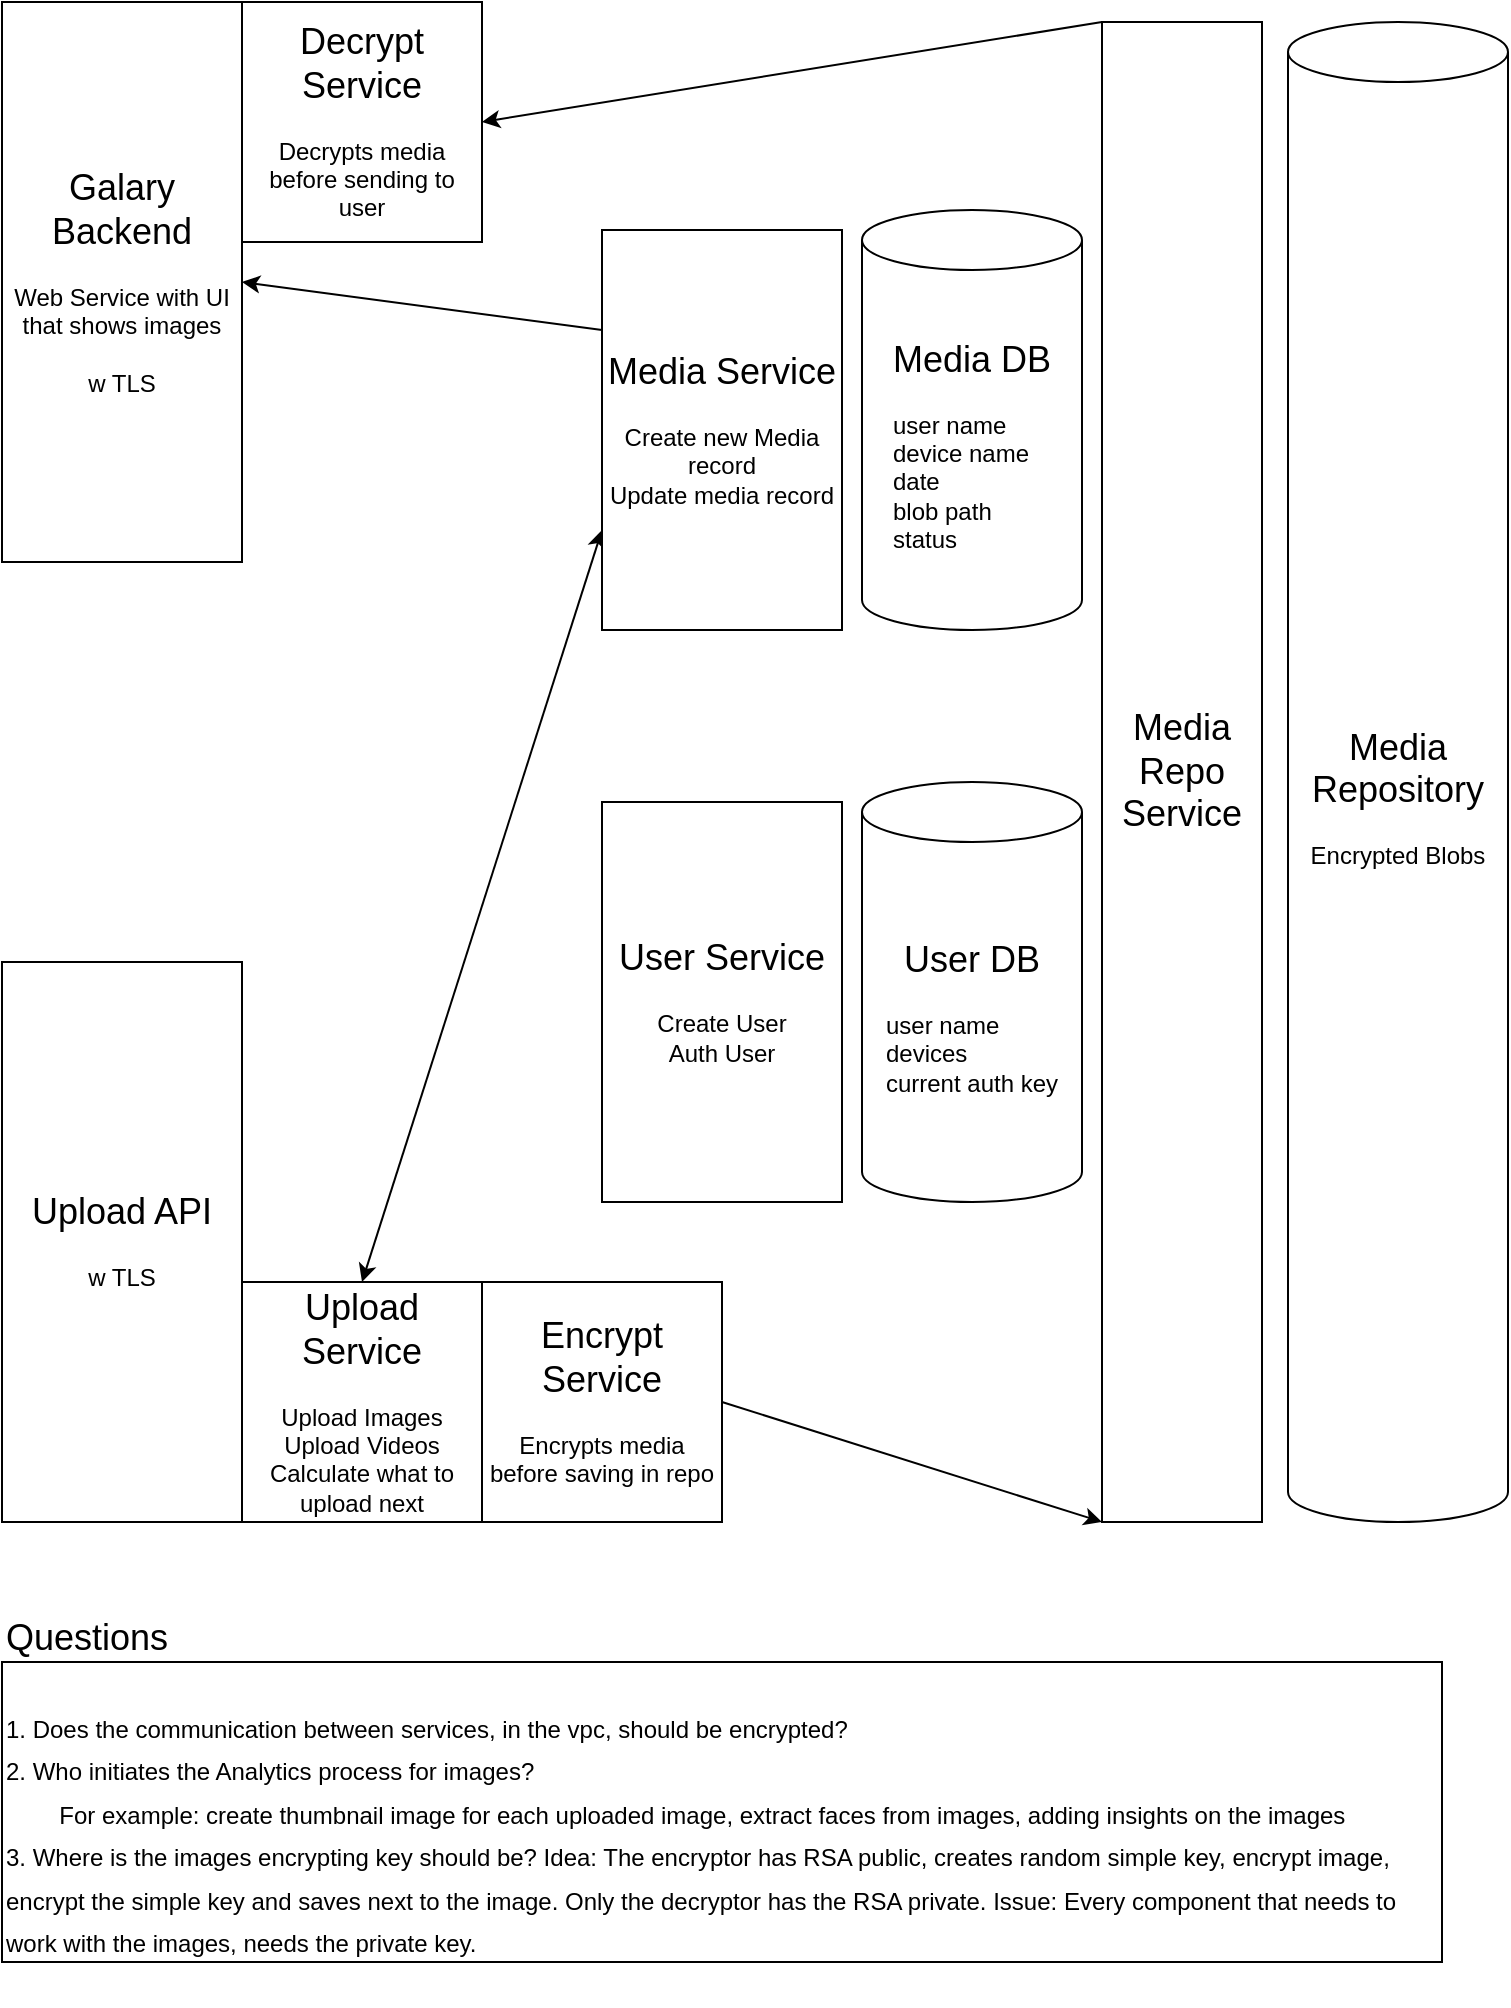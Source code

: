 <mxfile>
    <diagram id="QgL2F35Snk15M9HPcK7Z" name="Page-1">
        <mxGraphModel dx="1621" dy="925" grid="1" gridSize="10" guides="1" tooltips="1" connect="1" arrows="1" fold="1" page="1" pageScale="1" pageWidth="850" pageHeight="1100" math="0" shadow="0">
            <root>
                <mxCell id="0"/>
                <mxCell id="1" parent="0"/>
                <mxCell id="5" value="&lt;span style=&quot;font-size: 18px;&quot;&gt;Upload API&lt;/span&gt;&lt;br&gt;&lt;br&gt;&lt;font style=&quot;font-size: 12px;&quot;&gt;w TLS&lt;/font&gt;" style="rounded=0;whiteSpace=wrap;html=1;" vertex="1" parent="1">
                    <mxGeometry x="80" y="520" width="120" height="280" as="geometry"/>
                </mxCell>
                <mxCell id="6" value="&lt;font style=&quot;font-size: 18px;&quot;&gt;User Service&lt;/font&gt;&lt;br&gt;&lt;br&gt;Create User&lt;br&gt;Auth User" style="rounded=0;whiteSpace=wrap;html=1;" vertex="1" parent="1">
                    <mxGeometry x="380" y="440" width="120" height="200" as="geometry"/>
                </mxCell>
                <mxCell id="7" value="&lt;font style=&quot;font-size: 18px;&quot;&gt;Upload Service&lt;/font&gt;&lt;br&gt;&lt;br&gt;Upload Images&lt;br&gt;Upload Videos&lt;br&gt;Calculate what to upload next" style="rounded=0;whiteSpace=wrap;html=1;" vertex="1" parent="1">
                    <mxGeometry x="200" y="680" width="120" height="120" as="geometry"/>
                </mxCell>
                <mxCell id="9" value="&lt;span style=&quot;font-size: 18px;&quot;&gt;Galary Backend&lt;/span&gt;&lt;br&gt;&lt;br&gt;&lt;font style=&quot;font-size: 12px;&quot;&gt;Web Service with UI that shows images&lt;br&gt;&lt;br&gt;w TLS&lt;br&gt;&lt;/font&gt;" style="rounded=0;whiteSpace=wrap;html=1;" vertex="1" parent="1">
                    <mxGeometry x="80" y="40" width="120" height="280" as="geometry"/>
                </mxCell>
                <mxCell id="10" value="&lt;font style=&quot;&quot;&gt;&lt;span style=&quot;font-size: 18px;&quot;&gt;Media Repository&lt;/span&gt;&lt;br&gt;&lt;br&gt;&lt;font style=&quot;font-size: 12px;&quot;&gt;Encrypted Blobs&lt;/font&gt;&lt;br&gt;&lt;/font&gt;" style="shape=cylinder3;whiteSpace=wrap;html=1;boundedLbl=1;backgroundOutline=1;size=15;fontSize=12;" vertex="1" parent="1">
                    <mxGeometry x="723" y="50" width="110" height="750" as="geometry"/>
                </mxCell>
                <mxCell id="20" style="edgeStyle=none;html=1;exitX=1;exitY=0.5;exitDx=0;exitDy=0;entryX=0;entryY=1;entryDx=0;entryDy=0;fontSize=18;" edge="1" parent="1" source="12" target="18">
                    <mxGeometry relative="1" as="geometry"/>
                </mxCell>
                <mxCell id="12" value="&lt;span style=&quot;font-size: 18px;&quot;&gt;Encrypt Service&lt;/span&gt;&lt;br&gt;&lt;font style=&quot;font-size: 12px;&quot;&gt;&lt;br&gt;Encrypts media before saving in repo&lt;/font&gt;" style="rounded=0;whiteSpace=wrap;html=1;" vertex="1" parent="1">
                    <mxGeometry x="320" y="680" width="120" height="120" as="geometry"/>
                </mxCell>
                <mxCell id="14" style="edgeStyle=none;html=1;exitX=0;exitY=0;exitDx=0;exitDy=0;entryX=1;entryY=0.5;entryDx=0;entryDy=0;fontSize=12;" edge="1" parent="1" source="18" target="13">
                    <mxGeometry relative="1" as="geometry"/>
                </mxCell>
                <mxCell id="13" value="&lt;span style=&quot;font-size: 18px;&quot;&gt;Decrypt Service&lt;/span&gt;&lt;br&gt;&lt;font style=&quot;font-size: 12px;&quot;&gt;&lt;br&gt;Decrypts media before sending to user&lt;/font&gt;" style="rounded=0;whiteSpace=wrap;html=1;" vertex="1" parent="1">
                    <mxGeometry x="200" y="40" width="120" height="120" as="geometry"/>
                </mxCell>
                <mxCell id="16" value="&lt;font style=&quot;&quot;&gt;&lt;span style=&quot;font-size: 18px;&quot;&gt;Media DB&lt;/span&gt;&lt;br&gt;&lt;font style=&quot;font-size: 12px;&quot;&gt;&lt;br&gt;&lt;div style=&quot;text-align: left;&quot;&gt;&lt;span style=&quot;background-color: initial;&quot;&gt;user name&lt;/span&gt;&lt;/div&gt;&lt;div style=&quot;text-align: left;&quot;&gt;&lt;span style=&quot;background-color: initial;&quot;&gt;device name&lt;/span&gt;&lt;/div&gt;&lt;div style=&quot;text-align: left;&quot;&gt;&lt;span style=&quot;background-color: initial;&quot;&gt;date&lt;/span&gt;&lt;/div&gt;&lt;div style=&quot;text-align: left;&quot;&gt;&lt;span style=&quot;background-color: initial;&quot;&gt;blob path&lt;/span&gt;&lt;/div&gt;&lt;div style=&quot;text-align: left;&quot;&gt;&lt;span style=&quot;background-color: initial;&quot;&gt;status&lt;/span&gt;&lt;/div&gt;&lt;/font&gt;&lt;/font&gt;" style="shape=cylinder3;whiteSpace=wrap;html=1;boundedLbl=1;backgroundOutline=1;size=15;fontSize=12;" vertex="1" parent="1">
                    <mxGeometry x="510" y="144" width="110" height="210" as="geometry"/>
                </mxCell>
                <mxCell id="17" value="&lt;font style=&quot;&quot;&gt;&lt;span style=&quot;font-size: 18px;&quot;&gt;User DB&lt;/span&gt;&lt;br&gt;&lt;br&gt;&lt;div style=&quot;text-align: left;&quot;&gt;&lt;span style=&quot;background-color: initial;&quot;&gt;user name&lt;/span&gt;&lt;/div&gt;&lt;font style=&quot;font-size: 12px;&quot;&gt;&lt;div style=&quot;text-align: left;&quot;&gt;&lt;span style=&quot;background-color: initial;&quot;&gt;devices&lt;/span&gt;&lt;/div&gt;&lt;div style=&quot;text-align: left;&quot;&gt;&lt;span style=&quot;background-color: initial;&quot;&gt;current auth key&lt;/span&gt;&lt;/div&gt;&lt;/font&gt;&lt;/font&gt;" style="shape=cylinder3;whiteSpace=wrap;html=1;boundedLbl=1;backgroundOutline=1;size=15;fontSize=12;" vertex="1" parent="1">
                    <mxGeometry x="510" y="430" width="110" height="210" as="geometry"/>
                </mxCell>
                <mxCell id="18" value="&lt;font style=&quot;font-size: 18px;&quot;&gt;Media Repo Service&lt;/font&gt;" style="rounded=0;whiteSpace=wrap;html=1;fontSize=12;" vertex="1" parent="1">
                    <mxGeometry x="630" y="50" width="80" height="750" as="geometry"/>
                </mxCell>
                <mxCell id="21" style="html=1;exitX=0;exitY=0.25;exitDx=0;exitDy=0;entryX=1;entryY=0.5;entryDx=0;entryDy=0;fontSize=18;" edge="1" parent="1" source="19" target="9">
                    <mxGeometry relative="1" as="geometry"/>
                </mxCell>
                <mxCell id="22" style="edgeStyle=none;html=1;exitX=0;exitY=0.75;exitDx=0;exitDy=0;entryX=0.5;entryY=0;entryDx=0;entryDy=0;fontSize=18;startArrow=classic;startFill=1;" edge="1" parent="1" source="19" target="7">
                    <mxGeometry relative="1" as="geometry"/>
                </mxCell>
                <mxCell id="19" value="&lt;font style=&quot;font-size: 18px;&quot;&gt;Media Service&lt;/font&gt;&lt;br&gt;&lt;br&gt;Create new Media record&lt;br&gt;Update media record" style="rounded=0;whiteSpace=wrap;html=1;" vertex="1" parent="1">
                    <mxGeometry x="380" y="154" width="120" height="200" as="geometry"/>
                </mxCell>
                <mxCell id="24" value="Questions&lt;br&gt;&lt;br&gt;&lt;font style=&quot;font-size: 12px;&quot;&gt;1. Does the communication between services, in the vpc, should be encrypted?&lt;br&gt;2. Who initiates the Analytics process for images?&lt;br&gt;&lt;span style=&quot;white-space: pre;&quot;&gt;&#9;&lt;/span&gt;For example: create thumbnail image for each uploaded image, extract faces from images, adding insights on the images&lt;br&gt;&lt;/font&gt;&lt;font style=&quot;font-size: 12px;&quot;&gt;3. Where is the images encrypting key should be? Idea: The encryptor has RSA public, creates random simple key, encrypt image, encrypt the simple key and saves next to the image. Only the decryptor has the RSA private. Issue: Every component that needs to work with the images, needs the private key.&lt;/font&gt;&lt;br&gt;&lt;span style=&quot;white-space: pre;&quot;&gt;&#9;&lt;/span&gt;" style="rounded=0;whiteSpace=wrap;html=1;fontSize=18;align=left;" vertex="1" parent="1">
                    <mxGeometry x="80" y="870" width="720" height="150" as="geometry"/>
                </mxCell>
            </root>
        </mxGraphModel>
    </diagram>
</mxfile>
